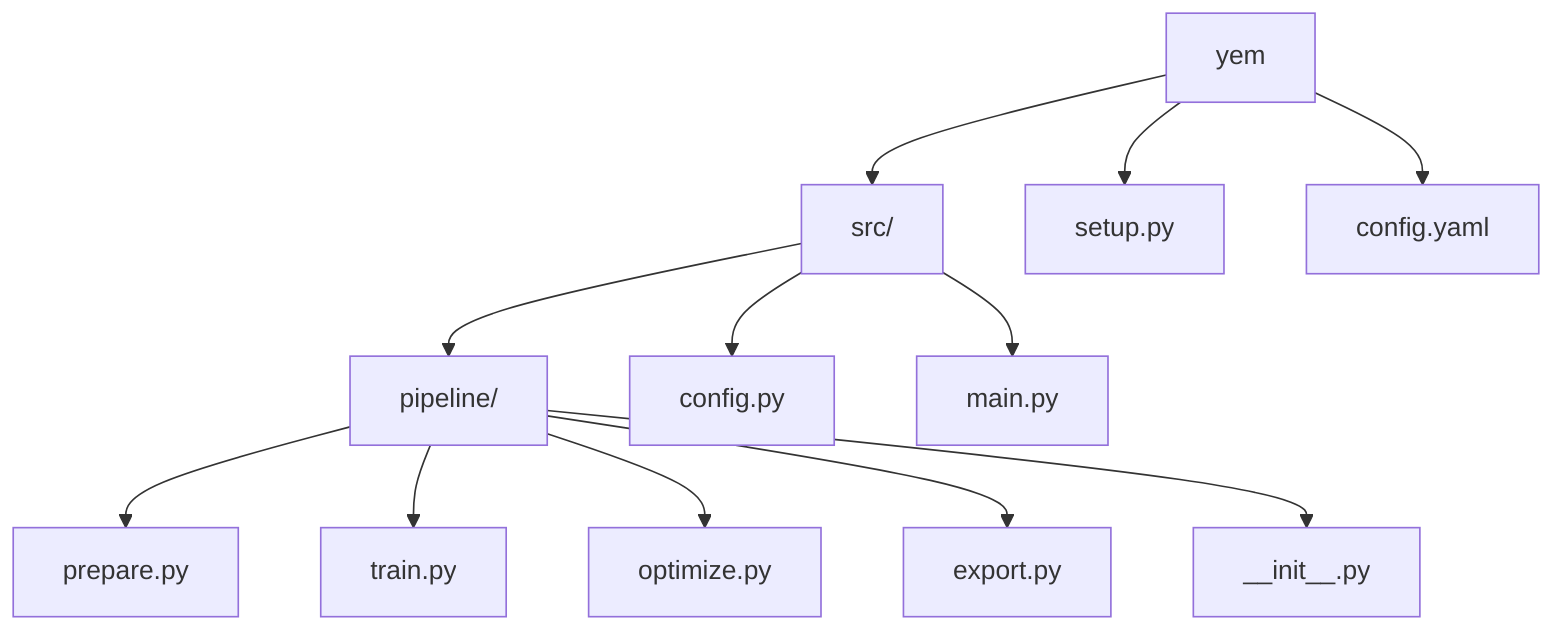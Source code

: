 graph TD
    A[yem] --> B[src/]
    A --> C[setup.py]
    A --> D[config.yaml]
    B --> E[pipeline/]
    B --> F[config.py]
    B --> G[main.py]
    E --> H[prepare.py]
    E --> I[train.py]
    E --> J[optimize.py]
    E --> K[export.py]
    E --> L[__init__.py]